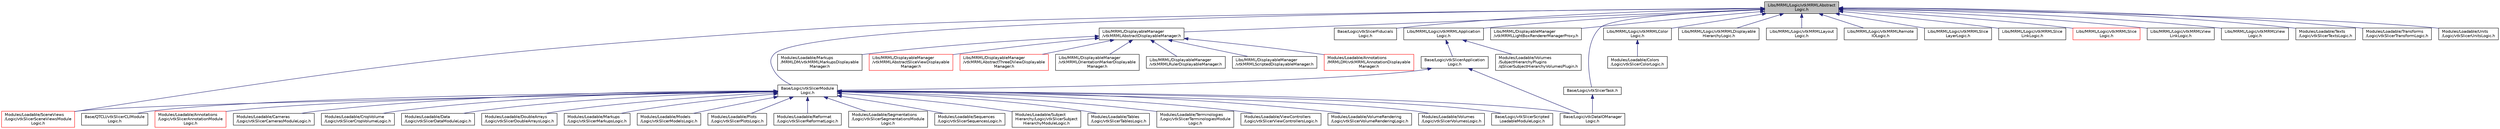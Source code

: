 digraph "Libs/MRML/Logic/vtkMRMLAbstractLogic.h"
{
  bgcolor="transparent";
  edge [fontname="Helvetica",fontsize="10",labelfontname="Helvetica",labelfontsize="10"];
  node [fontname="Helvetica",fontsize="10",shape=record];
  Node8 [label="Libs/MRML/Logic/vtkMRMLAbstract\lLogic.h",height=0.2,width=0.4,color="black", fillcolor="grey75", style="filled", fontcolor="black"];
  Node8 -> Node9 [dir="back",color="midnightblue",fontsize="10",style="solid",fontname="Helvetica"];
  Node9 [label="Base/Logic/vtkSlicerModule\lLogic.h",height=0.2,width=0.4,color="black",URL="$vtkSlicerModuleLogic_8h.html"];
  Node9 -> Node10 [dir="back",color="midnightblue",fontsize="10",style="solid",fontname="Helvetica"];
  Node10 [label="Base/Logic/vtkDataIOManager\lLogic.h",height=0.2,width=0.4,color="black",URL="$vtkDataIOManagerLogic_8h.html"];
  Node9 -> Node11 [dir="back",color="midnightblue",fontsize="10",style="solid",fontname="Helvetica"];
  Node11 [label="Base/Logic/vtkSlicerScripted\lLoadableModuleLogic.h",height=0.2,width=0.4,color="black",URL="$vtkSlicerScriptedLoadableModuleLogic_8h.html"];
  Node9 -> Node12 [dir="back",color="midnightblue",fontsize="10",style="solid",fontname="Helvetica"];
  Node12 [label="Base/QTCLI/vtkSlicerCLIModule\lLogic.h",height=0.2,width=0.4,color="black",URL="$vtkSlicerCLIModuleLogic_8h.html"];
  Node9 -> Node13 [dir="back",color="midnightblue",fontsize="10",style="solid",fontname="Helvetica"];
  Node13 [label="Modules/Loadable/Annotations\l/Logic/vtkSlicerAnnotationModule\lLogic.h",height=0.2,width=0.4,color="red",URL="$vtkSlicerAnnotationModuleLogic_8h.html"];
  Node9 -> Node15 [dir="back",color="midnightblue",fontsize="10",style="solid",fontname="Helvetica"];
  Node15 [label="Modules/Loadable/Cameras\l/Logic/vtkSlicerCamerasModuleLogic.h",height=0.2,width=0.4,color="black",URL="$vtkSlicerCamerasModuleLogic_8h.html"];
  Node9 -> Node16 [dir="back",color="midnightblue",fontsize="10",style="solid",fontname="Helvetica"];
  Node16 [label="Modules/Loadable/CropVolume\l/Logic/vtkSlicerCropVolumeLogic.h",height=0.2,width=0.4,color="black",URL="$vtkSlicerCropVolumeLogic_8h.html"];
  Node9 -> Node17 [dir="back",color="midnightblue",fontsize="10",style="solid",fontname="Helvetica"];
  Node17 [label="Modules/Loadable/Data\l/Logic/vtkSlicerDataModuleLogic.h",height=0.2,width=0.4,color="black",URL="$vtkSlicerDataModuleLogic_8h.html"];
  Node9 -> Node18 [dir="back",color="midnightblue",fontsize="10",style="solid",fontname="Helvetica"];
  Node18 [label="Modules/Loadable/DoubleArrays\l/Logic/vtkSlicerDoubleArraysLogic.h",height=0.2,width=0.4,color="black",URL="$vtkSlicerDoubleArraysLogic_8h.html"];
  Node9 -> Node19 [dir="back",color="midnightblue",fontsize="10",style="solid",fontname="Helvetica"];
  Node19 [label="Modules/Loadable/Markups\l/Logic/vtkSlicerMarkupsLogic.h",height=0.2,width=0.4,color="black",URL="$vtkSlicerMarkupsLogic_8h.html"];
  Node9 -> Node20 [dir="back",color="midnightblue",fontsize="10",style="solid",fontname="Helvetica"];
  Node20 [label="Modules/Loadable/Models\l/Logic/vtkSlicerModelsLogic.h",height=0.2,width=0.4,color="black",URL="$vtkSlicerModelsLogic_8h.html"];
  Node9 -> Node21 [dir="back",color="midnightblue",fontsize="10",style="solid",fontname="Helvetica"];
  Node21 [label="Modules/Loadable/Plots\l/Logic/vtkSlicerPlotsLogic.h",height=0.2,width=0.4,color="black",URL="$vtkSlicerPlotsLogic_8h.html"];
  Node9 -> Node22 [dir="back",color="midnightblue",fontsize="10",style="solid",fontname="Helvetica"];
  Node22 [label="Modules/Loadable/Reformat\l/Logic/vtkSlicerReformatLogic.h",height=0.2,width=0.4,color="black",URL="$vtkSlicerReformatLogic_8h.html"];
  Node9 -> Node23 [dir="back",color="midnightblue",fontsize="10",style="solid",fontname="Helvetica"];
  Node23 [label="Modules/Loadable/SceneViews\l/Logic/vtkSlicerSceneViewsModule\lLogic.h",height=0.2,width=0.4,color="red",URL="$vtkSlicerSceneViewsModuleLogic_8h.html"];
  Node9 -> Node25 [dir="back",color="midnightblue",fontsize="10",style="solid",fontname="Helvetica"];
  Node25 [label="Modules/Loadable/Segmentations\l/Logic/vtkSlicerSegmentationsModule\lLogic.h",height=0.2,width=0.4,color="black",URL="$vtkSlicerSegmentationsModuleLogic_8h.html"];
  Node9 -> Node26 [dir="back",color="midnightblue",fontsize="10",style="solid",fontname="Helvetica"];
  Node26 [label="Modules/Loadable/Sequences\l/Logic/vtkSlicerSequencesLogic.h",height=0.2,width=0.4,color="black",URL="$vtkSlicerSequencesLogic_8h.html"];
  Node9 -> Node27 [dir="back",color="midnightblue",fontsize="10",style="solid",fontname="Helvetica"];
  Node27 [label="Modules/Loadable/Subject\lHierarchy/Logic/vtkSlicerSubject\lHierarchyModuleLogic.h",height=0.2,width=0.4,color="black",URL="$vtkSlicerSubjectHierarchyModuleLogic_8h.html"];
  Node9 -> Node28 [dir="back",color="midnightblue",fontsize="10",style="solid",fontname="Helvetica"];
  Node28 [label="Modules/Loadable/Tables\l/Logic/vtkSlicerTablesLogic.h",height=0.2,width=0.4,color="black",URL="$vtkSlicerTablesLogic_8h.html"];
  Node9 -> Node29 [dir="back",color="midnightblue",fontsize="10",style="solid",fontname="Helvetica"];
  Node29 [label="Modules/Loadable/Terminologies\l/Logic/vtkSlicerTerminologiesModule\lLogic.h",height=0.2,width=0.4,color="black",URL="$vtkSlicerTerminologiesModuleLogic_8h.html"];
  Node9 -> Node30 [dir="back",color="midnightblue",fontsize="10",style="solid",fontname="Helvetica"];
  Node30 [label="Modules/Loadable/ViewControllers\l/Logic/vtkSlicerViewControllersLogic.h",height=0.2,width=0.4,color="black",URL="$vtkSlicerViewControllersLogic_8h.html"];
  Node9 -> Node31 [dir="back",color="midnightblue",fontsize="10",style="solid",fontname="Helvetica"];
  Node31 [label="Modules/Loadable/VolumeRendering\l/Logic/vtkSlicerVolumeRenderingLogic.h",height=0.2,width=0.4,color="black",URL="$vtkSlicerVolumeRenderingLogic_8h.html"];
  Node9 -> Node32 [dir="back",color="midnightblue",fontsize="10",style="solid",fontname="Helvetica"];
  Node32 [label="Modules/Loadable/Volumes\l/Logic/vtkSlicerVolumesLogic.h",height=0.2,width=0.4,color="black",URL="$vtkSlicerVolumesLogic_8h.html"];
  Node8 -> Node33 [dir="back",color="midnightblue",fontsize="10",style="solid",fontname="Helvetica"];
  Node33 [label="Base/Logic/vtkSlicerTask.h",height=0.2,width=0.4,color="black",URL="$vtkSlicerTask_8h.html"];
  Node33 -> Node10 [dir="back",color="midnightblue",fontsize="10",style="solid",fontname="Helvetica"];
  Node8 -> Node34 [dir="back",color="midnightblue",fontsize="10",style="solid",fontname="Helvetica"];
  Node34 [label="Base/Logic/vtkSlicerFiducials\lLogic.h",height=0.2,width=0.4,color="black",URL="$vtkSlicerFiducialsLogic_8h.html"];
  Node8 -> Node35 [dir="back",color="midnightblue",fontsize="10",style="solid",fontname="Helvetica"];
  Node35 [label="Libs/MRML/DisplayableManager\l/vtkMRMLAbstractDisplayableManager.h",height=0.2,width=0.4,color="black",URL="$vtkMRMLAbstractDisplayableManager_8h.html"];
  Node35 -> Node36 [dir="back",color="midnightblue",fontsize="10",style="solid",fontname="Helvetica"];
  Node36 [label="Libs/MRML/DisplayableManager\l/vtkMRMLAbstractSliceViewDisplayable\lManager.h",height=0.2,width=0.4,color="red",URL="$vtkMRMLAbstractSliceViewDisplayableManager_8h.html"];
  Node35 -> Node43 [dir="back",color="midnightblue",fontsize="10",style="solid",fontname="Helvetica"];
  Node43 [label="Libs/MRML/DisplayableManager\l/vtkMRMLAbstractThreeDViewDisplayable\lManager.h",height=0.2,width=0.4,color="red",URL="$vtkMRMLAbstractThreeDViewDisplayableManager_8h.html"];
  Node35 -> Node53 [dir="back",color="midnightblue",fontsize="10",style="solid",fontname="Helvetica"];
  Node53 [label="Libs/MRML/DisplayableManager\l/vtkMRMLOrientationMarkerDisplayable\lManager.h",height=0.2,width=0.4,color="black",URL="$vtkMRMLOrientationMarkerDisplayableManager_8h.html"];
  Node35 -> Node54 [dir="back",color="midnightblue",fontsize="10",style="solid",fontname="Helvetica"];
  Node54 [label="Libs/MRML/DisplayableManager\l/vtkMRMLRulerDisplayableManager.h",height=0.2,width=0.4,color="black",URL="$vtkMRMLRulerDisplayableManager_8h.html"];
  Node35 -> Node55 [dir="back",color="midnightblue",fontsize="10",style="solid",fontname="Helvetica"];
  Node55 [label="Libs/MRML/DisplayableManager\l/vtkMRMLScriptedDisplayableManager.h",height=0.2,width=0.4,color="black",URL="$vtkMRMLScriptedDisplayableManager_8h.html"];
  Node35 -> Node56 [dir="back",color="midnightblue",fontsize="10",style="solid",fontname="Helvetica"];
  Node56 [label="Modules/Loadable/Annotations\l/MRMLDM/vtkMRMLAnnotationDisplayable\lManager.h",height=0.2,width=0.4,color="red",URL="$vtkMRMLAnnotationDisplayableManager_8h.html"];
  Node35 -> Node65 [dir="back",color="midnightblue",fontsize="10",style="solid",fontname="Helvetica"];
  Node65 [label="Modules/Loadable/Markups\l/MRMLDM/vtkMRMLMarkupsDisplayable\lManager.h",height=0.2,width=0.4,color="black",URL="$vtkMRMLMarkupsDisplayableManager_8h.html"];
  Node8 -> Node66 [dir="back",color="midnightblue",fontsize="10",style="solid",fontname="Helvetica"];
  Node66 [label="Libs/MRML/DisplayableManager\l/vtkMRMLLightBoxRendererManagerProxy.h",height=0.2,width=0.4,color="black",URL="$vtkMRMLLightBoxRendererManagerProxy_8h.html"];
  Node8 -> Node67 [dir="back",color="midnightblue",fontsize="10",style="solid",fontname="Helvetica"];
  Node67 [label="Libs/MRML/Logic/vtkMRMLApplication\lLogic.h",height=0.2,width=0.4,color="black",URL="$vtkMRMLApplicationLogic_8h.html"];
  Node67 -> Node68 [dir="back",color="midnightblue",fontsize="10",style="solid",fontname="Helvetica"];
  Node68 [label="Base/Logic/vtkSlicerApplication\lLogic.h",height=0.2,width=0.4,color="black",URL="$vtkSlicerApplicationLogic_8h.html"];
  Node68 -> Node9 [dir="back",color="midnightblue",fontsize="10",style="solid",fontname="Helvetica"];
  Node68 -> Node10 [dir="back",color="midnightblue",fontsize="10",style="solid",fontname="Helvetica"];
  Node67 -> Node69 [dir="back",color="midnightblue",fontsize="10",style="solid",fontname="Helvetica"];
  Node69 [label="Modules/Loadable/Volumes\l/SubjectHierarchyPlugins\l/qSlicerSubjectHierarchyVolumesPlugin.h",height=0.2,width=0.4,color="black",URL="$qSlicerSubjectHierarchyVolumesPlugin_8h.html"];
  Node8 -> Node70 [dir="back",color="midnightblue",fontsize="10",style="solid",fontname="Helvetica"];
  Node70 [label="Libs/MRML/Logic/vtkMRMLColor\lLogic.h",height=0.2,width=0.4,color="black",URL="$vtkMRMLColorLogic_8h.html"];
  Node70 -> Node71 [dir="back",color="midnightblue",fontsize="10",style="solid",fontname="Helvetica"];
  Node71 [label="Modules/Loadable/Colors\l/Logic/vtkSlicerColorLogic.h",height=0.2,width=0.4,color="black",URL="$vtkSlicerColorLogic_8h.html"];
  Node8 -> Node72 [dir="back",color="midnightblue",fontsize="10",style="solid",fontname="Helvetica"];
  Node72 [label="Libs/MRML/Logic/vtkMRMLDisplayable\lHierarchyLogic.h",height=0.2,width=0.4,color="black",URL="$vtkMRMLDisplayableHierarchyLogic_8h.html"];
  Node8 -> Node73 [dir="back",color="midnightblue",fontsize="10",style="solid",fontname="Helvetica"];
  Node73 [label="Libs/MRML/Logic/vtkMRMLLayout\lLogic.h",height=0.2,width=0.4,color="black",URL="$vtkMRMLLayoutLogic_8h.html"];
  Node8 -> Node74 [dir="back",color="midnightblue",fontsize="10",style="solid",fontname="Helvetica"];
  Node74 [label="Libs/MRML/Logic/vtkMRMLRemote\lIOLogic.h",height=0.2,width=0.4,color="black",URL="$vtkMRMLRemoteIOLogic_8h.html"];
  Node8 -> Node75 [dir="back",color="midnightblue",fontsize="10",style="solid",fontname="Helvetica"];
  Node75 [label="Libs/MRML/Logic/vtkMRMLSlice\lLayerLogic.h",height=0.2,width=0.4,color="black",URL="$vtkMRMLSliceLayerLogic_8h.html"];
  Node8 -> Node76 [dir="back",color="midnightblue",fontsize="10",style="solid",fontname="Helvetica"];
  Node76 [label="Libs/MRML/Logic/vtkMRMLSlice\lLinkLogic.h",height=0.2,width=0.4,color="black",URL="$vtkMRMLSliceLinkLogic_8h.html"];
  Node8 -> Node77 [dir="back",color="midnightblue",fontsize="10",style="solid",fontname="Helvetica"];
  Node77 [label="Libs/MRML/Logic/vtkMRMLSlice\lLogic.h",height=0.2,width=0.4,color="red",URL="$vtkMRMLSliceLogic_8h.html"];
  Node8 -> Node80 [dir="back",color="midnightblue",fontsize="10",style="solid",fontname="Helvetica"];
  Node80 [label="Libs/MRML/Logic/vtkMRMLView\lLinkLogic.h",height=0.2,width=0.4,color="black",URL="$vtkMRMLViewLinkLogic_8h.html"];
  Node8 -> Node81 [dir="back",color="midnightblue",fontsize="10",style="solid",fontname="Helvetica"];
  Node81 [label="Libs/MRML/Logic/vtkMRMLView\lLogic.h",height=0.2,width=0.4,color="black",URL="$vtkMRMLViewLogic_8h.html"];
  Node8 -> Node23 [dir="back",color="midnightblue",fontsize="10",style="solid",fontname="Helvetica"];
  Node8 -> Node82 [dir="back",color="midnightblue",fontsize="10",style="solid",fontname="Helvetica"];
  Node82 [label="Modules/Loadable/Texts\l/Logic/vtkSlicerTextsLogic.h",height=0.2,width=0.4,color="black",URL="$vtkSlicerTextsLogic_8h.html"];
  Node8 -> Node83 [dir="back",color="midnightblue",fontsize="10",style="solid",fontname="Helvetica"];
  Node83 [label="Modules/Loadable/Transforms\l/Logic/vtkSlicerTransformLogic.h",height=0.2,width=0.4,color="black",URL="$vtkSlicerTransformLogic_8h.html"];
  Node8 -> Node84 [dir="back",color="midnightblue",fontsize="10",style="solid",fontname="Helvetica"];
  Node84 [label="Modules/Loadable/Units\l/Logic/vtkSlicerUnitsLogic.h",height=0.2,width=0.4,color="black",URL="$vtkSlicerUnitsLogic_8h.html"];
}
